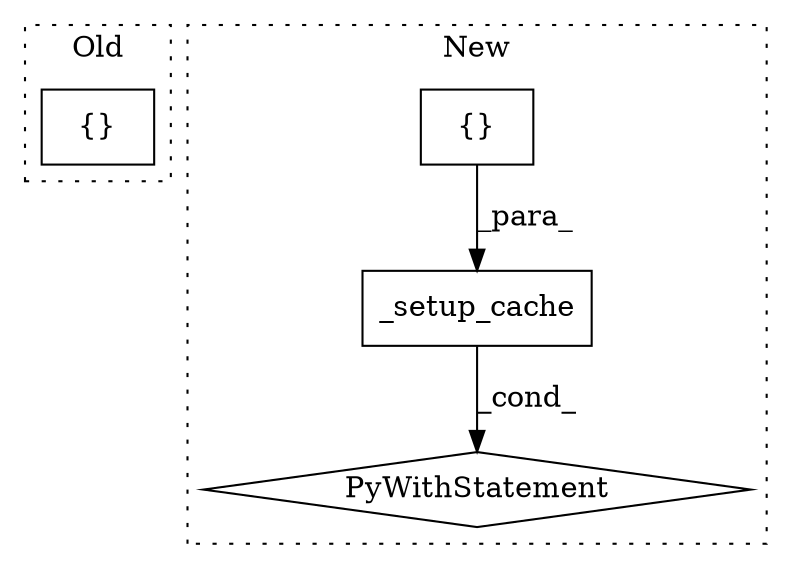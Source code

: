digraph G {
subgraph cluster0 {
1 [label="{}" a="4" s="2675" l="2" shape="box"];
label = "Old";
style="dotted";
}
subgraph cluster1 {
2 [label="_setup_cache" a="32" s="3176,3227" l="13,1" shape="box"];
3 [label="{}" a="4" s="3198,3226" l="1,1" shape="box"];
4 [label="PyWithStatement" a="104" s="3161,3228" l="10,2" shape="diamond"];
label = "New";
style="dotted";
}
2 -> 4 [label="_cond_"];
3 -> 2 [label="_para_"];
}